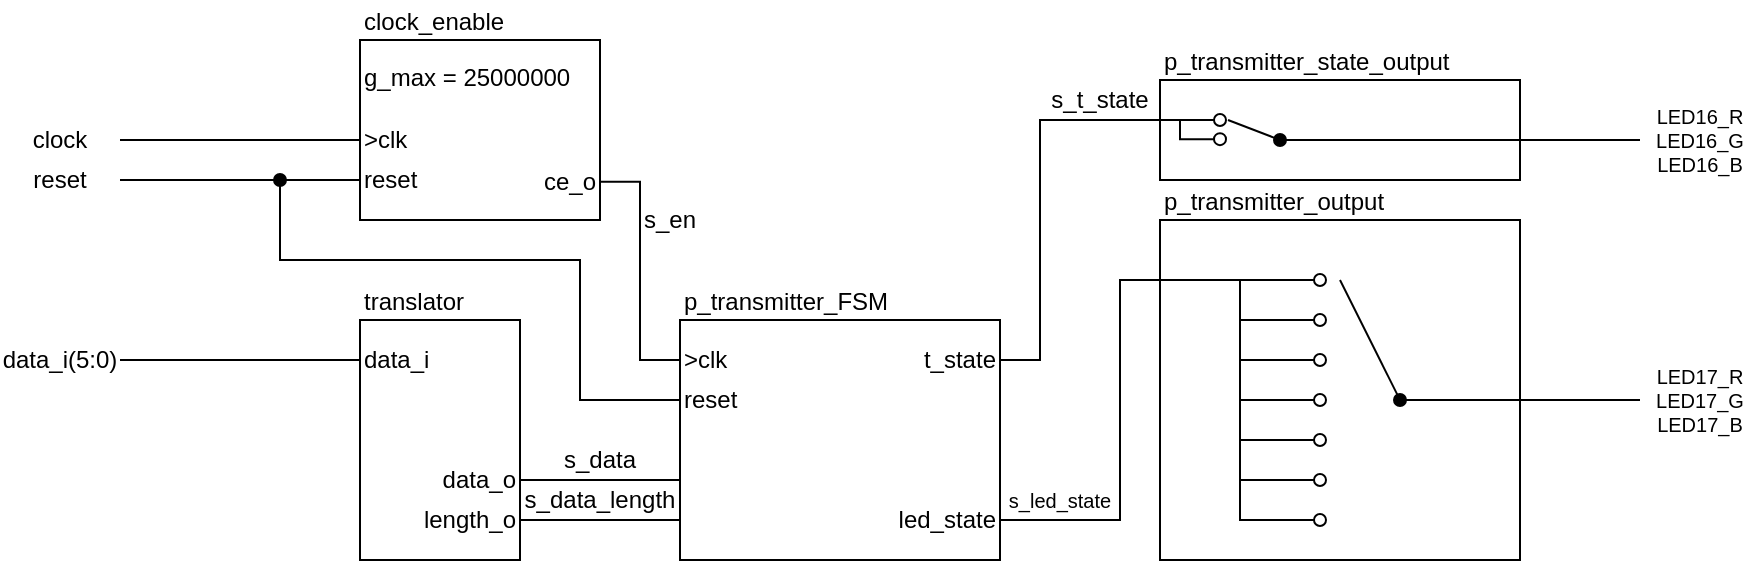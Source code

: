 <mxfile version="17.4.2" type="device"><diagram id="JYuUYeCm5jH2LiLdmbth" name="Page-1"><mxGraphModel dx="1483" dy="916" grid="1" gridSize="10" guides="1" tooltips="1" connect="1" arrows="1" fold="1" page="1" pageScale="1" pageWidth="827" pageHeight="1169" math="0" shadow="0"><root><mxCell id="0"/><mxCell id="1" parent="0"/><mxCell id="Bj7L7UJYXdTAU3NBRUvT-9" value="" style="group" vertex="1" connectable="0" parent="1"><mxGeometry x="240" y="180" width="80" height="140" as="geometry"/></mxCell><mxCell id="Bj7L7UJYXdTAU3NBRUvT-2" value="" style="rounded=0;whiteSpace=wrap;html=1;" vertex="1" parent="Bj7L7UJYXdTAU3NBRUvT-9"><mxGeometry y="20" width="80" height="120" as="geometry"/></mxCell><mxCell id="Bj7L7UJYXdTAU3NBRUvT-3" value="data_i" style="text;html=1;strokeColor=none;fillColor=none;align=left;verticalAlign=middle;whiteSpace=wrap;rounded=0;" vertex="1" parent="Bj7L7UJYXdTAU3NBRUvT-9"><mxGeometry y="30" width="40" height="20" as="geometry"/></mxCell><mxCell id="Bj7L7UJYXdTAU3NBRUvT-4" value="data_o" style="text;html=1;strokeColor=none;fillColor=none;align=right;verticalAlign=middle;whiteSpace=wrap;rounded=0;" vertex="1" parent="Bj7L7UJYXdTAU3NBRUvT-9"><mxGeometry y="90" width="80" height="20" as="geometry"/></mxCell><mxCell id="Bj7L7UJYXdTAU3NBRUvT-5" value="translator" style="text;html=1;strokeColor=none;fillColor=none;align=left;verticalAlign=bottom;whiteSpace=wrap;rounded=0;" vertex="1" parent="Bj7L7UJYXdTAU3NBRUvT-9"><mxGeometry width="80" height="20" as="geometry"/></mxCell><mxCell id="Bj7L7UJYXdTAU3NBRUvT-6" value="length_o" style="text;html=1;strokeColor=none;fillColor=none;align=right;verticalAlign=middle;whiteSpace=wrap;rounded=0;" vertex="1" parent="Bj7L7UJYXdTAU3NBRUvT-9"><mxGeometry y="110" width="80" height="20" as="geometry"/></mxCell><mxCell id="Bj7L7UJYXdTAU3NBRUvT-10" style="edgeStyle=orthogonalEdgeStyle;rounded=0;orthogonalLoop=1;jettySize=auto;html=1;exitX=0;exitY=0.5;exitDx=0;exitDy=0;endArrow=none;endFill=0;entryX=1;entryY=0.5;entryDx=0;entryDy=0;" edge="1" parent="1" source="Bj7L7UJYXdTAU3NBRUvT-3" target="Bj7L7UJYXdTAU3NBRUvT-74"><mxGeometry relative="1" as="geometry"><mxPoint x="80" y="220" as="targetPoint"/></mxGeometry></mxCell><mxCell id="Bj7L7UJYXdTAU3NBRUvT-11" style="edgeStyle=orthogonalEdgeStyle;rounded=0;orthogonalLoop=1;jettySize=auto;html=1;exitX=1;exitY=0.5;exitDx=0;exitDy=0;endArrow=none;endFill=0;entryX=0;entryY=0.5;entryDx=0;entryDy=0;" edge="1" parent="1" source="Bj7L7UJYXdTAU3NBRUvT-4"><mxGeometry relative="1" as="geometry"><mxPoint x="400" y="280.0" as="targetPoint"/><Array as="points"><mxPoint x="400" y="280"/></Array></mxGeometry></mxCell><mxCell id="Bj7L7UJYXdTAU3NBRUvT-12" style="edgeStyle=orthogonalEdgeStyle;rounded=0;orthogonalLoop=1;jettySize=auto;html=1;exitX=1;exitY=0.5;exitDx=0;exitDy=0;endArrow=none;endFill=0;entryX=0;entryY=0.5;entryDx=0;entryDy=0;" edge="1" parent="1" source="Bj7L7UJYXdTAU3NBRUvT-6"><mxGeometry relative="1" as="geometry"><mxPoint x="400" y="300.0" as="targetPoint"/><Array as="points"><mxPoint x="380" y="300"/><mxPoint x="380" y="300"/></Array></mxGeometry></mxCell><mxCell id="Bj7L7UJYXdTAU3NBRUvT-36" style="edgeStyle=orthogonalEdgeStyle;rounded=0;orthogonalLoop=1;jettySize=auto;html=1;exitX=0;exitY=0.5;exitDx=0;exitDy=0;endArrow=oval;endFill=1;" edge="1" parent="1" source="Bj7L7UJYXdTAU3NBRUvT-18"><mxGeometry relative="1" as="geometry"><mxPoint x="200" y="130" as="targetPoint"/><Array as="points"><mxPoint x="350" y="240"/><mxPoint x="350" y="170"/><mxPoint x="200" y="170"/></Array></mxGeometry></mxCell><mxCell id="Bj7L7UJYXdTAU3NBRUvT-42" value="" style="group" vertex="1" connectable="0" parent="1"><mxGeometry x="400" y="180" width="160" height="140" as="geometry"/></mxCell><mxCell id="Bj7L7UJYXdTAU3NBRUvT-17" value="" style="rounded=0;whiteSpace=wrap;html=1;" vertex="1" parent="Bj7L7UJYXdTAU3NBRUvT-42"><mxGeometry y="20" width="160" height="120" as="geometry"/></mxCell><mxCell id="Bj7L7UJYXdTAU3NBRUvT-18" value="reset" style="text;html=1;strokeColor=none;fillColor=none;align=left;verticalAlign=middle;whiteSpace=wrap;rounded=0;" vertex="1" parent="Bj7L7UJYXdTAU3NBRUvT-42"><mxGeometry y="50" width="80" height="20" as="geometry"/></mxCell><mxCell id="Bj7L7UJYXdTAU3NBRUvT-19" value="p_transmitter_FSM" style="text;html=1;strokeColor=none;fillColor=none;align=left;verticalAlign=bottom;whiteSpace=wrap;rounded=0;" vertex="1" parent="Bj7L7UJYXdTAU3NBRUvT-42"><mxGeometry width="160" height="20" as="geometry"/></mxCell><mxCell id="Bj7L7UJYXdTAU3NBRUvT-20" value="t_state" style="text;html=1;strokeColor=none;fillColor=none;align=right;verticalAlign=middle;whiteSpace=wrap;rounded=0;" vertex="1" parent="Bj7L7UJYXdTAU3NBRUvT-42"><mxGeometry x="80" y="30" width="80" height="20" as="geometry"/></mxCell><mxCell id="Bj7L7UJYXdTAU3NBRUvT-22" value="&amp;gt;clk" style="text;html=1;strokeColor=none;fillColor=none;align=left;verticalAlign=middle;whiteSpace=wrap;rounded=0;" vertex="1" parent="Bj7L7UJYXdTAU3NBRUvT-42"><mxGeometry y="30" width="80" height="20" as="geometry"/></mxCell><mxCell id="Bj7L7UJYXdTAU3NBRUvT-23" value="led_state" style="text;html=1;strokeColor=none;fillColor=none;align=right;verticalAlign=middle;whiteSpace=wrap;rounded=0;" vertex="1" parent="Bj7L7UJYXdTAU3NBRUvT-42"><mxGeometry x="80" y="110" width="80" height="20" as="geometry"/></mxCell><mxCell id="Bj7L7UJYXdTAU3NBRUvT-71" style="edgeStyle=elbowEdgeStyle;rounded=0;orthogonalLoop=1;jettySize=auto;html=1;exitX=0;exitY=0.5;exitDx=0;exitDy=0;startArrow=none;startFill=0;endArrow=none;endFill=0;entryX=1;entryY=0.5;entryDx=0;entryDy=0;" edge="1" parent="1" source="Bj7L7UJYXdTAU3NBRUvT-61" target="Bj7L7UJYXdTAU3NBRUvT-77"><mxGeometry relative="1" as="geometry"><mxPoint x="80" y="130" as="targetPoint"/></mxGeometry></mxCell><mxCell id="Bj7L7UJYXdTAU3NBRUvT-66" style="edgeStyle=elbowEdgeStyle;rounded=0;orthogonalLoop=1;jettySize=auto;html=1;exitX=1;exitY=0.5;exitDx=0;exitDy=0;startArrow=none;startFill=0;endArrow=none;endFill=0;entryX=0;entryY=0.5;entryDx=0;entryDy=0;" edge="1" parent="1" source="Bj7L7UJYXdTAU3NBRUvT-63" target="Bj7L7UJYXdTAU3NBRUvT-22"><mxGeometry relative="1" as="geometry"><mxPoint x="420" y="130.8" as="targetPoint"/></mxGeometry></mxCell><mxCell id="Bj7L7UJYXdTAU3NBRUvT-70" style="edgeStyle=elbowEdgeStyle;rounded=0;orthogonalLoop=1;jettySize=auto;html=1;exitX=0;exitY=0.5;exitDx=0;exitDy=0;startArrow=none;startFill=0;endArrow=none;endFill=0;entryX=1;entryY=0.5;entryDx=0;entryDy=0;" edge="1" parent="1" source="Bj7L7UJYXdTAU3NBRUvT-65" target="Bj7L7UJYXdTAU3NBRUvT-76"><mxGeometry relative="1" as="geometry"><mxPoint x="80" y="110" as="targetPoint"/></mxGeometry></mxCell><mxCell id="Bj7L7UJYXdTAU3NBRUvT-67" value="s_en" style="text;html=1;strokeColor=none;fillColor=none;align=left;verticalAlign=middle;whiteSpace=wrap;rounded=0;" vertex="1" parent="1"><mxGeometry x="380" y="140" width="50" height="20" as="geometry"/></mxCell><mxCell id="Bj7L7UJYXdTAU3NBRUvT-68" value="s_t_state" style="text;html=1;strokeColor=none;fillColor=none;align=center;verticalAlign=middle;whiteSpace=wrap;rounded=0;" vertex="1" parent="1"><mxGeometry x="580" y="80" width="60" height="20" as="geometry"/></mxCell><mxCell id="Bj7L7UJYXdTAU3NBRUvT-69" value="&lt;font style=&quot;font-size: 10px&quot;&gt;s_led_state&lt;/font&gt;" style="text;html=1;strokeColor=none;fillColor=none;align=center;verticalAlign=middle;whiteSpace=wrap;rounded=0;" vertex="1" parent="1"><mxGeometry x="560" y="280" width="60" height="20" as="geometry"/></mxCell><mxCell id="Bj7L7UJYXdTAU3NBRUvT-72" value="s_data" style="text;html=1;strokeColor=none;fillColor=none;align=center;verticalAlign=middle;whiteSpace=wrap;rounded=0;" vertex="1" parent="1"><mxGeometry x="320" y="260" width="80" height="20" as="geometry"/></mxCell><mxCell id="Bj7L7UJYXdTAU3NBRUvT-73" value="s_data_length" style="text;html=1;strokeColor=none;fillColor=none;align=center;verticalAlign=middle;whiteSpace=wrap;rounded=0;" vertex="1" parent="1"><mxGeometry x="320" y="280" width="80" height="20" as="geometry"/></mxCell><mxCell id="Bj7L7UJYXdTAU3NBRUvT-74" value="data_i(5:0)" style="text;html=1;strokeColor=none;fillColor=none;align=center;verticalAlign=middle;whiteSpace=wrap;rounded=0;" vertex="1" parent="1"><mxGeometry x="60" y="210" width="60" height="20" as="geometry"/></mxCell><mxCell id="Bj7L7UJYXdTAU3NBRUvT-76" value="clock&lt;span style=&quot;color: rgba(0 , 0 , 0 , 0) ; font-family: monospace ; font-size: 0px&quot;&gt;%3CmxGraphModel%3E%3Croot%3E%3CmxCell%20id%3D%220%22%2F%3E%3CmxCell%20id%3D%221%22%20parent%3D%220%22%2F%3E%3CmxCell%20id%3D%222%22%20value%3D%22data_i(5%3A0)%22%20style%3D%22text%3Bhtml%3D1%3BstrokeColor%3Dnone%3BfillColor%3Dnone%3Balign%3Dcenter%3BverticalAlign%3Dmiddle%3BwhiteSpace%3Dwrap%3Brounded%3D0%3B%22%20vertex%3D%221%22%20parent%3D%221%22%3E%3CmxGeometry%20x%3D%2220%22%20y%3D%22210%22%20width%3D%2260%22%20height%3D%2220%22%20as%3D%22geometry%22%2F%3E%3C%2FmxCell%3E%3C%2Froot%3E%3C%2FmxGraphModel%3E&lt;/span&gt;" style="text;html=1;strokeColor=none;fillColor=none;align=center;verticalAlign=middle;whiteSpace=wrap;rounded=0;" vertex="1" parent="1"><mxGeometry x="60" y="100" width="60" height="20" as="geometry"/></mxCell><mxCell id="Bj7L7UJYXdTAU3NBRUvT-77" value="reset" style="text;html=1;strokeColor=none;fillColor=none;align=center;verticalAlign=middle;whiteSpace=wrap;rounded=0;" vertex="1" parent="1"><mxGeometry x="60" y="120" width="60" height="20" as="geometry"/></mxCell><mxCell id="Bj7L7UJYXdTAU3NBRUvT-79" value="" style="group" vertex="1" connectable="0" parent="1"><mxGeometry x="240" y="40" width="120" height="110" as="geometry"/></mxCell><mxCell id="Bj7L7UJYXdTAU3NBRUvT-60" value="" style="rounded=0;whiteSpace=wrap;html=1;fillColor=default;" vertex="1" parent="Bj7L7UJYXdTAU3NBRUvT-79"><mxGeometry y="20" width="120" height="90" as="geometry"/></mxCell><mxCell id="Bj7L7UJYXdTAU3NBRUvT-61" value="reset" style="text;html=1;strokeColor=none;fillColor=none;align=left;verticalAlign=middle;whiteSpace=wrap;rounded=0;" vertex="1" parent="Bj7L7UJYXdTAU3NBRUvT-79"><mxGeometry y="80" width="50" height="20" as="geometry"/></mxCell><mxCell id="Bj7L7UJYXdTAU3NBRUvT-62" value="clock_enable" style="text;html=1;strokeColor=none;fillColor=none;align=left;verticalAlign=bottom;whiteSpace=wrap;rounded=0;" vertex="1" parent="Bj7L7UJYXdTAU3NBRUvT-79"><mxGeometry width="100" height="20" as="geometry"/></mxCell><mxCell id="Bj7L7UJYXdTAU3NBRUvT-63" value="ce_o" style="text;html=1;strokeColor=none;fillColor=none;align=right;verticalAlign=middle;whiteSpace=wrap;rounded=0;" vertex="1" parent="Bj7L7UJYXdTAU3NBRUvT-79"><mxGeometry x="70" y="81.67" width="50" height="18.33" as="geometry"/></mxCell><mxCell id="Bj7L7UJYXdTAU3NBRUvT-64" value="g_max = 25000000" style="text;html=1;strokeColor=none;fillColor=none;align=left;verticalAlign=middle;whiteSpace=wrap;rounded=0;" vertex="1" parent="Bj7L7UJYXdTAU3NBRUvT-79"><mxGeometry y="30" width="110" height="18.33" as="geometry"/></mxCell><mxCell id="Bj7L7UJYXdTAU3NBRUvT-65" value="&amp;gt;clk" style="text;html=1;strokeColor=none;fillColor=none;align=left;verticalAlign=middle;whiteSpace=wrap;rounded=0;" vertex="1" parent="Bj7L7UJYXdTAU3NBRUvT-79"><mxGeometry y="60" width="60" height="20" as="geometry"/></mxCell><mxCell id="Bj7L7UJYXdTAU3NBRUvT-80" value="" style="group" vertex="1" connectable="0" parent="1"><mxGeometry x="640" y="60" width="180" height="70" as="geometry"/></mxCell><mxCell id="Bj7L7UJYXdTAU3NBRUvT-38" value="" style="rounded=0;whiteSpace=wrap;html=1;fillColor=default;" vertex="1" parent="Bj7L7UJYXdTAU3NBRUvT-80"><mxGeometry y="20" width="180" height="50" as="geometry"/></mxCell><mxCell id="Bj7L7UJYXdTAU3NBRUvT-41" value="p_transmitter_state_output" style="text;html=1;strokeColor=none;fillColor=none;align=left;verticalAlign=bottom;whiteSpace=wrap;rounded=0;" vertex="1" parent="Bj7L7UJYXdTAU3NBRUvT-80"><mxGeometry width="180" height="20" as="geometry"/></mxCell><mxCell id="Bj7L7UJYXdTAU3NBRUvT-43" value="" style="endArrow=oval;html=1;rounded=0;fontSize=9;edgeStyle=orthogonalEdgeStyle;endFill=0;" edge="1" parent="Bj7L7UJYXdTAU3NBRUvT-80"><mxGeometry width="50" height="50" relative="1" as="geometry"><mxPoint x="10" y="39.998" as="sourcePoint"/><mxPoint x="30" y="49.576" as="targetPoint"/><Array as="points"><mxPoint x="10" y="39.998"/><mxPoint x="10" y="49.576"/><mxPoint x="30" y="49.576"/></Array></mxGeometry></mxCell><mxCell id="Bj7L7UJYXdTAU3NBRUvT-45" value="" style="endArrow=none;html=1;rounded=0;endFill=0;startArrow=oval;startFill=1;" edge="1" parent="Bj7L7UJYXdTAU3NBRUvT-80"><mxGeometry width="50" height="50" relative="1" as="geometry"><mxPoint x="60" y="50" as="sourcePoint"/><mxPoint x="34" y="40" as="targetPoint"/></mxGeometry></mxCell><mxCell id="Bj7L7UJYXdTAU3NBRUvT-46" value="" style="endArrow=none;html=1;rounded=0;edgeStyle=elbowEdgeStyle;entryX=0;entryY=0.5;entryDx=0;entryDy=0;" edge="1" parent="Bj7L7UJYXdTAU3NBRUvT-80" target="Bj7L7UJYXdTAU3NBRUvT-82"><mxGeometry width="50" height="50" relative="1" as="geometry"><mxPoint x="60" y="50" as="sourcePoint"/><mxPoint x="240" y="50" as="targetPoint"/></mxGeometry></mxCell><mxCell id="Bj7L7UJYXdTAU3NBRUvT-81" value="" style="group" vertex="1" connectable="0" parent="1"><mxGeometry x="640" y="130" width="180" height="190" as="geometry"/></mxCell><mxCell id="Bj7L7UJYXdTAU3NBRUvT-47" value="" style="rounded=0;whiteSpace=wrap;html=1;fillColor=default;" vertex="1" parent="Bj7L7UJYXdTAU3NBRUvT-81"><mxGeometry y="20" width="180" height="170" as="geometry"/></mxCell><mxCell id="Bj7L7UJYXdTAU3NBRUvT-48" value="p_transmitter_output" style="text;html=1;strokeColor=none;fillColor=none;align=left;verticalAlign=bottom;whiteSpace=wrap;rounded=0;" vertex="1" parent="Bj7L7UJYXdTAU3NBRUvT-81"><mxGeometry width="180" height="20" as="geometry"/></mxCell><mxCell id="Bj7L7UJYXdTAU3NBRUvT-49" value="" style="endArrow=oval;html=1;rounded=0;fontSize=9;edgeStyle=orthogonalEdgeStyle;endFill=0;" edge="1" parent="Bj7L7UJYXdTAU3NBRUvT-81"><mxGeometry width="50" height="50" relative="1" as="geometry"><mxPoint x="40" y="49.998" as="sourcePoint"/><mxPoint x="80" y="70" as="targetPoint"/><Array as="points"><mxPoint x="40" y="70"/></Array></mxGeometry></mxCell><mxCell id="Bj7L7UJYXdTAU3NBRUvT-50" value="" style="endArrow=none;html=1;rounded=0;endFill=0;startArrow=oval;startFill=1;" edge="1" parent="Bj7L7UJYXdTAU3NBRUvT-81"><mxGeometry width="50" height="50" relative="1" as="geometry"><mxPoint x="120" y="110" as="sourcePoint"/><mxPoint x="90" y="50" as="targetPoint"/></mxGeometry></mxCell><mxCell id="Bj7L7UJYXdTAU3NBRUvT-54" value="" style="endArrow=oval;html=1;rounded=0;fontSize=9;edgeStyle=orthogonalEdgeStyle;endFill=0;" edge="1" parent="Bj7L7UJYXdTAU3NBRUvT-81"><mxGeometry width="50" height="50" relative="1" as="geometry"><mxPoint x="40" y="69.998" as="sourcePoint"/><mxPoint x="80" y="90" as="targetPoint"/><Array as="points"><mxPoint x="40" y="90"/></Array></mxGeometry></mxCell><mxCell id="Bj7L7UJYXdTAU3NBRUvT-55" value="" style="endArrow=oval;html=1;rounded=0;fontSize=9;edgeStyle=orthogonalEdgeStyle;endFill=0;" edge="1" parent="Bj7L7UJYXdTAU3NBRUvT-81"><mxGeometry width="50" height="50" relative="1" as="geometry"><mxPoint x="40" y="89.998" as="sourcePoint"/><mxPoint x="80" y="110" as="targetPoint"/><Array as="points"><mxPoint x="40" y="110"/></Array></mxGeometry></mxCell><mxCell id="Bj7L7UJYXdTAU3NBRUvT-56" value="" style="endArrow=oval;html=1;rounded=0;fontSize=9;edgeStyle=orthogonalEdgeStyle;endFill=0;" edge="1" parent="Bj7L7UJYXdTAU3NBRUvT-81"><mxGeometry width="50" height="50" relative="1" as="geometry"><mxPoint x="40" y="149.998" as="sourcePoint"/><mxPoint x="80" y="170" as="targetPoint"/><Array as="points"><mxPoint x="40" y="170"/></Array></mxGeometry></mxCell><mxCell id="Bj7L7UJYXdTAU3NBRUvT-57" value="" style="endArrow=oval;html=1;rounded=0;fontSize=9;edgeStyle=orthogonalEdgeStyle;endFill=0;" edge="1" parent="Bj7L7UJYXdTAU3NBRUvT-81"><mxGeometry width="50" height="50" relative="1" as="geometry"><mxPoint x="40" y="129.998" as="sourcePoint"/><mxPoint x="80" y="150" as="targetPoint"/><Array as="points"><mxPoint x="40" y="150"/></Array></mxGeometry></mxCell><mxCell id="Bj7L7UJYXdTAU3NBRUvT-58" value="" style="endArrow=oval;html=1;rounded=0;fontSize=9;edgeStyle=orthogonalEdgeStyle;endFill=0;" edge="1" parent="Bj7L7UJYXdTAU3NBRUvT-81"><mxGeometry width="50" height="50" relative="1" as="geometry"><mxPoint x="40" y="109.998" as="sourcePoint"/><mxPoint x="80" y="130" as="targetPoint"/><Array as="points"><mxPoint x="40" y="130"/></Array></mxGeometry></mxCell><mxCell id="Bj7L7UJYXdTAU3NBRUvT-52" style="edgeStyle=elbowEdgeStyle;rounded=0;orthogonalLoop=1;jettySize=auto;html=1;exitX=1;exitY=0.5;exitDx=0;exitDy=0;startArrow=none;startFill=0;endArrow=oval;endFill=0;" edge="1" parent="1" source="Bj7L7UJYXdTAU3NBRUvT-23"><mxGeometry relative="1" as="geometry"><mxPoint x="720" y="180" as="targetPoint"/><Array as="points"><mxPoint x="620" y="240"/></Array></mxGeometry></mxCell><mxCell id="Bj7L7UJYXdTAU3NBRUvT-44" style="edgeStyle=orthogonalEdgeStyle;rounded=0;orthogonalLoop=1;jettySize=auto;html=1;exitX=1;exitY=0.5;exitDx=0;exitDy=0;endArrow=oval;endFill=0;" edge="1" parent="1" source="Bj7L7UJYXdTAU3NBRUvT-20"><mxGeometry relative="1" as="geometry"><mxPoint x="670" y="100" as="targetPoint"/><Array as="points"><mxPoint x="580" y="220"/><mxPoint x="580" y="100"/></Array></mxGeometry></mxCell><mxCell id="Bj7L7UJYXdTAU3NBRUvT-51" value="" style="endArrow=none;html=1;rounded=0;edgeStyle=elbowEdgeStyle;" edge="1" parent="1"><mxGeometry width="50" height="50" relative="1" as="geometry"><mxPoint x="760" y="240" as="sourcePoint"/><mxPoint x="880" y="240" as="targetPoint"/></mxGeometry></mxCell><mxCell id="Bj7L7UJYXdTAU3NBRUvT-82" value="LED16_R&lt;br&gt;LED16_G&lt;br&gt;LED16_B" style="text;html=1;strokeColor=none;fillColor=none;align=center;verticalAlign=middle;whiteSpace=wrap;rounded=0;fontSize=10;" vertex="1" parent="1"><mxGeometry x="880" y="90" width="60" height="40" as="geometry"/></mxCell><mxCell id="Bj7L7UJYXdTAU3NBRUvT-85" value="LED17_R&lt;br&gt;LED17_G&lt;br&gt;LED17_B" style="text;html=1;strokeColor=none;fillColor=none;align=center;verticalAlign=middle;whiteSpace=wrap;rounded=0;fontSize=10;" vertex="1" parent="1"><mxGeometry x="880" y="220" width="60" height="40" as="geometry"/></mxCell></root></mxGraphModel></diagram></mxfile>